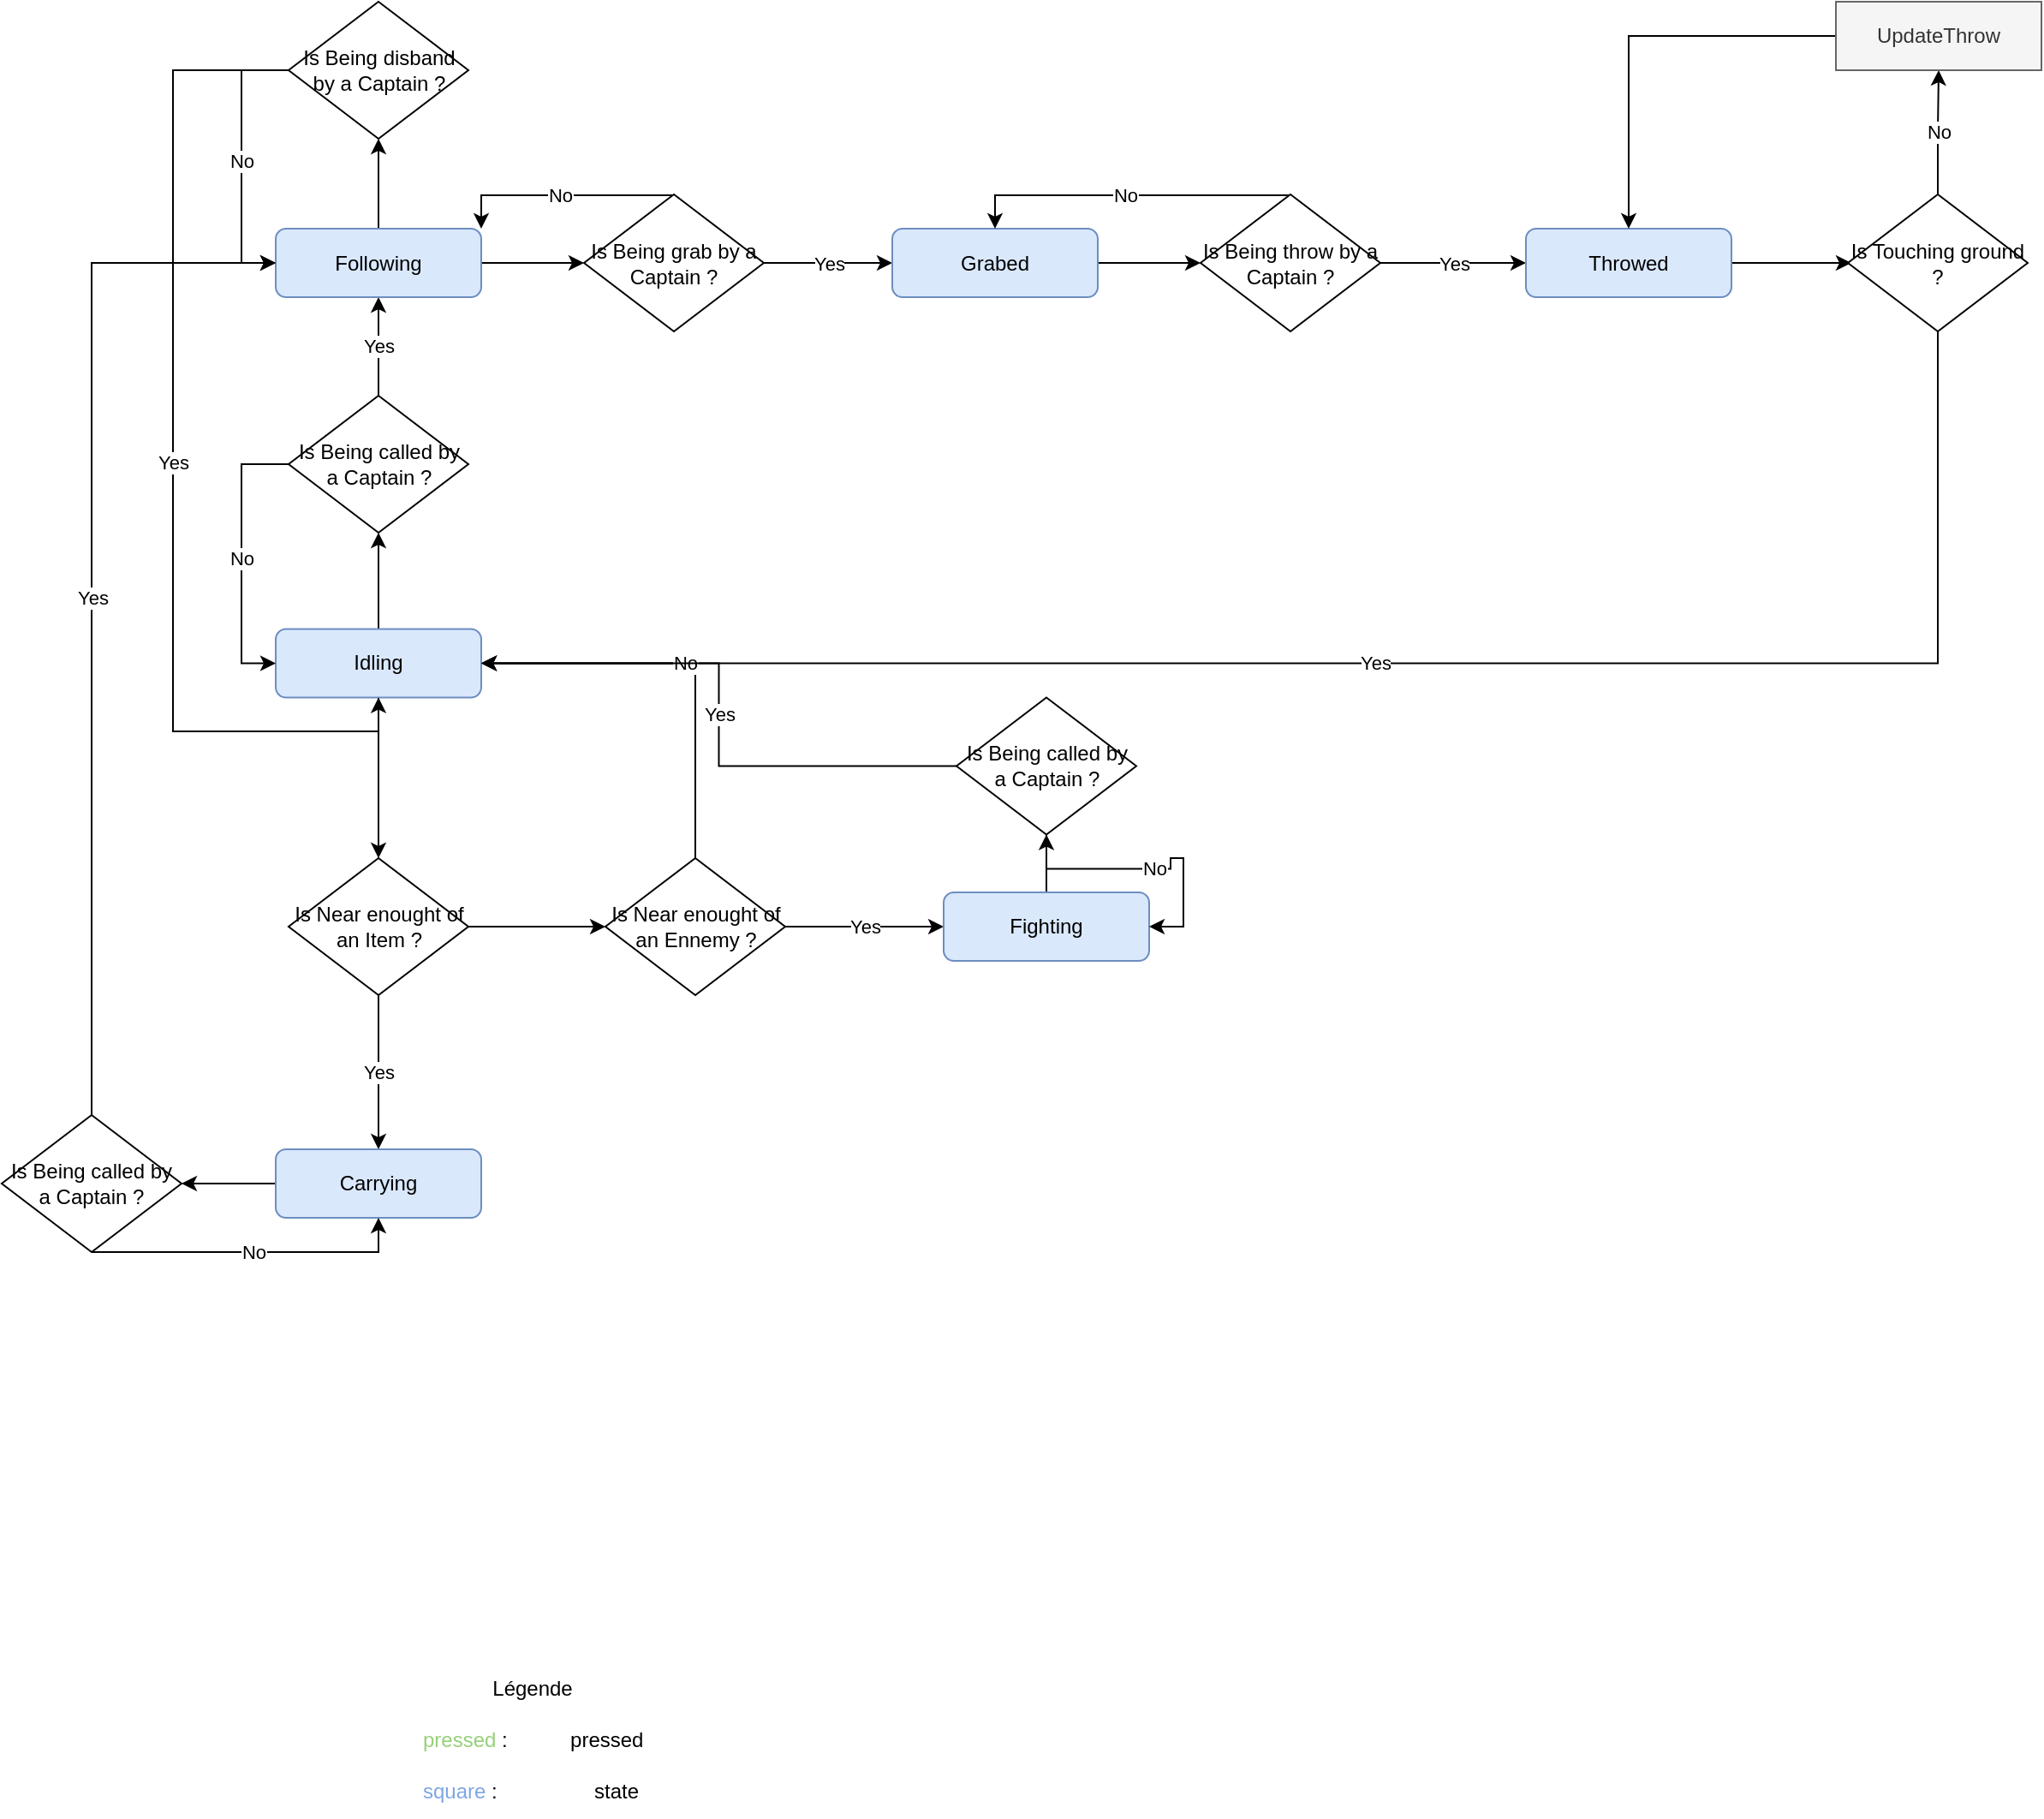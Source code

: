 <mxfile version="24.5.4" type="device">
  <diagram id="C5RBs43oDa-KdzZeNtuy" name="Page-1">
    <mxGraphModel dx="1676" dy="898" grid="1" gridSize="10" guides="1" tooltips="1" connect="1" arrows="1" fold="1" page="1" pageScale="1" pageWidth="827" pageHeight="1169" math="0" shadow="0">
      <root>
        <mxCell id="WIyWlLk6GJQsqaUBKTNV-0" />
        <mxCell id="WIyWlLk6GJQsqaUBKTNV-1" parent="WIyWlLk6GJQsqaUBKTNV-0" />
        <mxCell id="R8iEOmkK_YvopsDsoqmB-18" value="Légende" style="swimlane;fontStyle=0;childLayout=stackLayout;horizontal=1;startSize=30;horizontalStack=0;resizeParent=1;resizeParentMax=0;resizeLast=0;collapsible=1;marginBottom=0;whiteSpace=wrap;html=1;strokeColor=none;" vertex="1" parent="WIyWlLk6GJQsqaUBKTNV-1">
          <mxGeometry x="350" y="1220" width="140" height="90" as="geometry" />
        </mxCell>
        <mxCell id="R8iEOmkK_YvopsDsoqmB-19" value="&lt;font color=&quot;#97d077&quot;&gt;pressed&amp;nbsp;&lt;/font&gt;:&amp;nbsp; &amp;nbsp; &amp;nbsp; &amp;nbsp; &amp;nbsp; &amp;nbsp;pressed" style="text;strokeColor=none;fillColor=none;align=left;verticalAlign=middle;spacingLeft=4;spacingRight=4;overflow=hidden;points=[[0,0.5],[1,0.5]];portConstraint=eastwest;rotatable=0;whiteSpace=wrap;html=1;" vertex="1" parent="R8iEOmkK_YvopsDsoqmB-18">
          <mxGeometry y="30" width="140" height="30" as="geometry" />
        </mxCell>
        <mxCell id="R8iEOmkK_YvopsDsoqmB-20" value="&lt;font color=&quot;#7ea6e0&quot;&gt;square&amp;nbsp;&lt;/font&gt;:&amp;nbsp; &amp;nbsp; &amp;nbsp; &amp;nbsp; &amp;nbsp; &amp;nbsp; &amp;nbsp; &amp;nbsp; &amp;nbsp;state" style="text;strokeColor=none;fillColor=none;align=left;verticalAlign=middle;spacingLeft=4;spacingRight=4;overflow=hidden;points=[[0,0.5],[1,0.5]];portConstraint=eastwest;rotatable=0;whiteSpace=wrap;html=1;" vertex="1" parent="R8iEOmkK_YvopsDsoqmB-18">
          <mxGeometry y="60" width="140" height="30" as="geometry" />
        </mxCell>
        <mxCell id="R8iEOmkK_YvopsDsoqmB-66" style="edgeStyle=orthogonalEdgeStyle;rounded=0;orthogonalLoop=1;jettySize=auto;html=1;" edge="1" parent="WIyWlLk6GJQsqaUBKTNV-1" source="R8iEOmkK_YvopsDsoqmB-65" target="R8iEOmkK_YvopsDsoqmB-67">
          <mxGeometry relative="1" as="geometry">
            <mxPoint x="330.0" y="580" as="targetPoint" />
          </mxGeometry>
        </mxCell>
        <mxCell id="R8iEOmkK_YvopsDsoqmB-91" style="edgeStyle=orthogonalEdgeStyle;rounded=0;orthogonalLoop=1;jettySize=auto;html=1;" edge="1" parent="WIyWlLk6GJQsqaUBKTNV-1" source="R8iEOmkK_YvopsDsoqmB-65" target="R8iEOmkK_YvopsDsoqmB-92">
          <mxGeometry relative="1" as="geometry">
            <mxPoint x="330" y="770" as="targetPoint" />
          </mxGeometry>
        </mxCell>
        <mxCell id="R8iEOmkK_YvopsDsoqmB-65" value="Idling" style="rounded=1;whiteSpace=wrap;html=1;fontSize=12;glass=0;strokeWidth=1;shadow=0;fillColor=#dae8fc;strokeColor=#6c8ebf;" vertex="1" parent="WIyWlLk6GJQsqaUBKTNV-1">
          <mxGeometry x="270" y="616.25" width="120" height="40" as="geometry" />
        </mxCell>
        <mxCell id="R8iEOmkK_YvopsDsoqmB-68" value="No" style="edgeStyle=orthogonalEdgeStyle;rounded=0;orthogonalLoop=1;jettySize=auto;html=1;entryX=0;entryY=0.5;entryDx=0;entryDy=0;" edge="1" parent="WIyWlLk6GJQsqaUBKTNV-1" source="R8iEOmkK_YvopsDsoqmB-67" target="R8iEOmkK_YvopsDsoqmB-65">
          <mxGeometry relative="1" as="geometry">
            <mxPoint x="240.0" y="520" as="targetPoint" />
            <Array as="points">
              <mxPoint x="250" y="520" />
              <mxPoint x="250" y="636" />
            </Array>
          </mxGeometry>
        </mxCell>
        <mxCell id="R8iEOmkK_YvopsDsoqmB-69" value="Yes" style="edgeStyle=orthogonalEdgeStyle;rounded=0;orthogonalLoop=1;jettySize=auto;html=1;entryX=0.5;entryY=1;entryDx=0;entryDy=0;" edge="1" parent="WIyWlLk6GJQsqaUBKTNV-1" source="R8iEOmkK_YvopsDsoqmB-67" target="R8iEOmkK_YvopsDsoqmB-70">
          <mxGeometry relative="1" as="geometry">
            <mxPoint x="330.0" y="430" as="targetPoint" />
          </mxGeometry>
        </mxCell>
        <mxCell id="R8iEOmkK_YvopsDsoqmB-67" value="Is Being called by a Captain ?" style="rhombus;whiteSpace=wrap;html=1;" vertex="1" parent="WIyWlLk6GJQsqaUBKTNV-1">
          <mxGeometry x="277.5" y="480" width="105" height="80" as="geometry" />
        </mxCell>
        <mxCell id="R8iEOmkK_YvopsDsoqmB-71" style="edgeStyle=orthogonalEdgeStyle;rounded=0;orthogonalLoop=1;jettySize=auto;html=1;entryX=0.5;entryY=1;entryDx=0;entryDy=0;" edge="1" parent="WIyWlLk6GJQsqaUBKTNV-1" source="R8iEOmkK_YvopsDsoqmB-70" target="R8iEOmkK_YvopsDsoqmB-72">
          <mxGeometry relative="1" as="geometry">
            <mxPoint x="330.0" y="350" as="targetPoint" />
          </mxGeometry>
        </mxCell>
        <mxCell id="R8iEOmkK_YvopsDsoqmB-75" style="edgeStyle=orthogonalEdgeStyle;rounded=0;orthogonalLoop=1;jettySize=auto;html=1;" edge="1" parent="WIyWlLk6GJQsqaUBKTNV-1" source="R8iEOmkK_YvopsDsoqmB-70">
          <mxGeometry relative="1" as="geometry">
            <mxPoint x="450" y="402.5" as="targetPoint" />
          </mxGeometry>
        </mxCell>
        <mxCell id="R8iEOmkK_YvopsDsoqmB-70" value="Following" style="rounded=1;whiteSpace=wrap;html=1;fontSize=12;glass=0;strokeWidth=1;shadow=0;fillColor=#dae8fc;strokeColor=#6c8ebf;" vertex="1" parent="WIyWlLk6GJQsqaUBKTNV-1">
          <mxGeometry x="270" y="382.5" width="120" height="40" as="geometry" />
        </mxCell>
        <mxCell id="R8iEOmkK_YvopsDsoqmB-73" value="No" style="edgeStyle=orthogonalEdgeStyle;rounded=0;orthogonalLoop=1;jettySize=auto;html=1;entryX=0;entryY=0.5;entryDx=0;entryDy=0;" edge="1" parent="WIyWlLk6GJQsqaUBKTNV-1" source="R8iEOmkK_YvopsDsoqmB-72" target="R8iEOmkK_YvopsDsoqmB-70">
          <mxGeometry relative="1" as="geometry">
            <Array as="points">
              <mxPoint x="250" y="290" />
              <mxPoint x="250" y="403" />
            </Array>
          </mxGeometry>
        </mxCell>
        <mxCell id="R8iEOmkK_YvopsDsoqmB-74" value="Yes" style="edgeStyle=orthogonalEdgeStyle;rounded=0;orthogonalLoop=1;jettySize=auto;html=1;entryX=0.5;entryY=1;entryDx=0;entryDy=0;" edge="1" parent="WIyWlLk6GJQsqaUBKTNV-1" source="R8iEOmkK_YvopsDsoqmB-72" target="R8iEOmkK_YvopsDsoqmB-65">
          <mxGeometry relative="1" as="geometry">
            <Array as="points">
              <mxPoint x="210" y="290" />
              <mxPoint x="210" y="676" />
              <mxPoint x="330" y="676" />
            </Array>
          </mxGeometry>
        </mxCell>
        <mxCell id="R8iEOmkK_YvopsDsoqmB-72" value="Is Being disband by a Captain ?" style="rhombus;whiteSpace=wrap;html=1;" vertex="1" parent="WIyWlLk6GJQsqaUBKTNV-1">
          <mxGeometry x="277.5" y="250" width="105" height="80" as="geometry" />
        </mxCell>
        <mxCell id="R8iEOmkK_YvopsDsoqmB-77" value="No" style="edgeStyle=orthogonalEdgeStyle;rounded=0;orthogonalLoop=1;jettySize=auto;html=1;entryX=1;entryY=0;entryDx=0;entryDy=0;" edge="1" parent="WIyWlLk6GJQsqaUBKTNV-1" source="R8iEOmkK_YvopsDsoqmB-76" target="R8iEOmkK_YvopsDsoqmB-70">
          <mxGeometry relative="1" as="geometry">
            <Array as="points">
              <mxPoint x="390" y="363" />
            </Array>
          </mxGeometry>
        </mxCell>
        <mxCell id="R8iEOmkK_YvopsDsoqmB-78" value="Yes" style="edgeStyle=orthogonalEdgeStyle;rounded=0;orthogonalLoop=1;jettySize=auto;html=1;entryX=0;entryY=0.5;entryDx=0;entryDy=0;" edge="1" parent="WIyWlLk6GJQsqaUBKTNV-1" source="R8iEOmkK_YvopsDsoqmB-76" target="R8iEOmkK_YvopsDsoqmB-79">
          <mxGeometry relative="1" as="geometry">
            <mxPoint x="620" y="402.5" as="targetPoint" />
          </mxGeometry>
        </mxCell>
        <mxCell id="R8iEOmkK_YvopsDsoqmB-76" value="Is Being grab by a Captain ?" style="rhombus;whiteSpace=wrap;html=1;" vertex="1" parent="WIyWlLk6GJQsqaUBKTNV-1">
          <mxGeometry x="450" y="362.5" width="105" height="80" as="geometry" />
        </mxCell>
        <mxCell id="R8iEOmkK_YvopsDsoqmB-81" style="edgeStyle=orthogonalEdgeStyle;rounded=0;orthogonalLoop=1;jettySize=auto;html=1;entryX=0;entryY=0.5;entryDx=0;entryDy=0;" edge="1" parent="WIyWlLk6GJQsqaUBKTNV-1" source="R8iEOmkK_YvopsDsoqmB-79" target="R8iEOmkK_YvopsDsoqmB-80">
          <mxGeometry relative="1" as="geometry" />
        </mxCell>
        <mxCell id="R8iEOmkK_YvopsDsoqmB-79" value="Grabed" style="rounded=1;whiteSpace=wrap;html=1;fontSize=12;glass=0;strokeWidth=1;shadow=0;fillColor=#dae8fc;strokeColor=#6c8ebf;" vertex="1" parent="WIyWlLk6GJQsqaUBKTNV-1">
          <mxGeometry x="630" y="382.5" width="120" height="40" as="geometry" />
        </mxCell>
        <mxCell id="R8iEOmkK_YvopsDsoqmB-82" value="No" style="edgeStyle=orthogonalEdgeStyle;rounded=0;orthogonalLoop=1;jettySize=auto;html=1;entryX=0.5;entryY=0;entryDx=0;entryDy=0;" edge="1" parent="WIyWlLk6GJQsqaUBKTNV-1" source="R8iEOmkK_YvopsDsoqmB-80" target="R8iEOmkK_YvopsDsoqmB-79">
          <mxGeometry relative="1" as="geometry">
            <Array as="points">
              <mxPoint x="690" y="363" />
            </Array>
          </mxGeometry>
        </mxCell>
        <mxCell id="R8iEOmkK_YvopsDsoqmB-83" value="Yes" style="edgeStyle=orthogonalEdgeStyle;rounded=0;orthogonalLoop=1;jettySize=auto;html=1;entryX=0;entryY=0.5;entryDx=0;entryDy=0;" edge="1" parent="WIyWlLk6GJQsqaUBKTNV-1" source="R8iEOmkK_YvopsDsoqmB-80" target="R8iEOmkK_YvopsDsoqmB-84">
          <mxGeometry relative="1" as="geometry">
            <mxPoint x="990" y="402.5" as="targetPoint" />
          </mxGeometry>
        </mxCell>
        <mxCell id="R8iEOmkK_YvopsDsoqmB-80" value="Is Being throw by a Captain ?" style="rhombus;whiteSpace=wrap;html=1;" vertex="1" parent="WIyWlLk6GJQsqaUBKTNV-1">
          <mxGeometry x="810" y="362.5" width="105" height="80" as="geometry" />
        </mxCell>
        <mxCell id="R8iEOmkK_YvopsDsoqmB-85" style="edgeStyle=orthogonalEdgeStyle;rounded=0;orthogonalLoop=1;jettySize=auto;html=1;" edge="1" parent="WIyWlLk6GJQsqaUBKTNV-1" source="R8iEOmkK_YvopsDsoqmB-84">
          <mxGeometry relative="1" as="geometry">
            <mxPoint x="1190" y="402.5" as="targetPoint" />
          </mxGeometry>
        </mxCell>
        <mxCell id="R8iEOmkK_YvopsDsoqmB-84" value="Throwed" style="rounded=1;whiteSpace=wrap;html=1;fontSize=12;glass=0;strokeWidth=1;shadow=0;fillColor=#dae8fc;strokeColor=#6c8ebf;" vertex="1" parent="WIyWlLk6GJQsqaUBKTNV-1">
          <mxGeometry x="1000" y="382.5" width="120" height="40" as="geometry" />
        </mxCell>
        <mxCell id="R8iEOmkK_YvopsDsoqmB-87" value="No" style="edgeStyle=orthogonalEdgeStyle;rounded=0;orthogonalLoop=1;jettySize=auto;html=1;" edge="1" parent="WIyWlLk6GJQsqaUBKTNV-1" source="R8iEOmkK_YvopsDsoqmB-86" target="R8iEOmkK_YvopsDsoqmB-88">
          <mxGeometry relative="1" as="geometry">
            <mxPoint x="1240.5" y="290" as="targetPoint" />
          </mxGeometry>
        </mxCell>
        <mxCell id="R8iEOmkK_YvopsDsoqmB-90" value="Yes" style="edgeStyle=orthogonalEdgeStyle;rounded=0;orthogonalLoop=1;jettySize=auto;html=1;entryX=1;entryY=0.5;entryDx=0;entryDy=0;" edge="1" parent="WIyWlLk6GJQsqaUBKTNV-1" source="R8iEOmkK_YvopsDsoqmB-86" target="R8iEOmkK_YvopsDsoqmB-65">
          <mxGeometry relative="1" as="geometry">
            <Array as="points">
              <mxPoint x="1241" y="636" />
            </Array>
          </mxGeometry>
        </mxCell>
        <mxCell id="R8iEOmkK_YvopsDsoqmB-86" value="Is Touching ground ?" style="rhombus;whiteSpace=wrap;html=1;" vertex="1" parent="WIyWlLk6GJQsqaUBKTNV-1">
          <mxGeometry x="1188" y="362.5" width="105" height="80" as="geometry" />
        </mxCell>
        <mxCell id="R8iEOmkK_YvopsDsoqmB-89" style="edgeStyle=orthogonalEdgeStyle;rounded=0;orthogonalLoop=1;jettySize=auto;html=1;entryX=0.5;entryY=0;entryDx=0;entryDy=0;" edge="1" parent="WIyWlLk6GJQsqaUBKTNV-1" source="R8iEOmkK_YvopsDsoqmB-88" target="R8iEOmkK_YvopsDsoqmB-84">
          <mxGeometry relative="1" as="geometry" />
        </mxCell>
        <mxCell id="R8iEOmkK_YvopsDsoqmB-88" value="UpdateThrow" style="rounded=0;whiteSpace=wrap;html=1;fontSize=12;glass=0;strokeWidth=1;shadow=0;fillColor=#f5f5f5;fontColor=#333333;strokeColor=#666666;" vertex="1" parent="WIyWlLk6GJQsqaUBKTNV-1">
          <mxGeometry x="1181" y="250" width="120" height="40" as="geometry" />
        </mxCell>
        <mxCell id="R8iEOmkK_YvopsDsoqmB-94" value="Yes" style="edgeStyle=orthogonalEdgeStyle;rounded=0;orthogonalLoop=1;jettySize=auto;html=1;entryX=0.5;entryY=0;entryDx=0;entryDy=0;" edge="1" parent="WIyWlLk6GJQsqaUBKTNV-1" source="R8iEOmkK_YvopsDsoqmB-92" target="R8iEOmkK_YvopsDsoqmB-95">
          <mxGeometry relative="1" as="geometry">
            <mxPoint x="330" y="920" as="targetPoint" />
          </mxGeometry>
        </mxCell>
        <mxCell id="R8iEOmkK_YvopsDsoqmB-102" value="" style="edgeStyle=orthogonalEdgeStyle;rounded=0;orthogonalLoop=1;jettySize=auto;html=1;" edge="1" parent="WIyWlLk6GJQsqaUBKTNV-1" source="R8iEOmkK_YvopsDsoqmB-92" target="R8iEOmkK_YvopsDsoqmB-101">
          <mxGeometry relative="1" as="geometry" />
        </mxCell>
        <mxCell id="R8iEOmkK_YvopsDsoqmB-92" value="Is Near enought of an Item ?" style="rhombus;whiteSpace=wrap;html=1;" vertex="1" parent="WIyWlLk6GJQsqaUBKTNV-1">
          <mxGeometry x="277.5" y="750" width="105" height="80" as="geometry" />
        </mxCell>
        <mxCell id="R8iEOmkK_YvopsDsoqmB-97" style="edgeStyle=orthogonalEdgeStyle;rounded=0;orthogonalLoop=1;jettySize=auto;html=1;entryX=1;entryY=0.5;entryDx=0;entryDy=0;" edge="1" parent="WIyWlLk6GJQsqaUBKTNV-1" source="R8iEOmkK_YvopsDsoqmB-95" target="R8iEOmkK_YvopsDsoqmB-96">
          <mxGeometry relative="1" as="geometry" />
        </mxCell>
        <mxCell id="R8iEOmkK_YvopsDsoqmB-95" value="Carrying" style="rounded=1;whiteSpace=wrap;html=1;fontSize=12;glass=0;strokeWidth=1;shadow=0;fillColor=#dae8fc;strokeColor=#6c8ebf;" vertex="1" parent="WIyWlLk6GJQsqaUBKTNV-1">
          <mxGeometry x="270" y="920" width="120" height="40" as="geometry" />
        </mxCell>
        <mxCell id="R8iEOmkK_YvopsDsoqmB-98" value="Yes" style="edgeStyle=orthogonalEdgeStyle;rounded=0;orthogonalLoop=1;jettySize=auto;html=1;entryX=0;entryY=0.5;entryDx=0;entryDy=0;" edge="1" parent="WIyWlLk6GJQsqaUBKTNV-1" source="R8iEOmkK_YvopsDsoqmB-96" target="R8iEOmkK_YvopsDsoqmB-70">
          <mxGeometry relative="1" as="geometry">
            <Array as="points">
              <mxPoint x="163" y="403" />
            </Array>
          </mxGeometry>
        </mxCell>
        <mxCell id="R8iEOmkK_YvopsDsoqmB-99" value="No" style="edgeStyle=orthogonalEdgeStyle;rounded=0;orthogonalLoop=1;jettySize=auto;html=1;entryX=0.5;entryY=1;entryDx=0;entryDy=0;" edge="1" parent="WIyWlLk6GJQsqaUBKTNV-1" source="R8iEOmkK_YvopsDsoqmB-96" target="R8iEOmkK_YvopsDsoqmB-95">
          <mxGeometry relative="1" as="geometry">
            <Array as="points">
              <mxPoint x="330" y="980" />
            </Array>
          </mxGeometry>
        </mxCell>
        <mxCell id="R8iEOmkK_YvopsDsoqmB-96" value="Is Being called by a Captain ?" style="rhombus;whiteSpace=wrap;html=1;" vertex="1" parent="WIyWlLk6GJQsqaUBKTNV-1">
          <mxGeometry x="110" y="900" width="105" height="80" as="geometry" />
        </mxCell>
        <mxCell id="R8iEOmkK_YvopsDsoqmB-103" value="No" style="edgeStyle=orthogonalEdgeStyle;rounded=0;orthogonalLoop=1;jettySize=auto;html=1;entryX=1;entryY=0.5;entryDx=0;entryDy=0;" edge="1" parent="WIyWlLk6GJQsqaUBKTNV-1" source="R8iEOmkK_YvopsDsoqmB-101" target="R8iEOmkK_YvopsDsoqmB-65">
          <mxGeometry relative="1" as="geometry">
            <Array as="points">
              <mxPoint x="515" y="636" />
            </Array>
          </mxGeometry>
        </mxCell>
        <mxCell id="R8iEOmkK_YvopsDsoqmB-104" value="Yes" style="edgeStyle=orthogonalEdgeStyle;rounded=0;orthogonalLoop=1;jettySize=auto;html=1;" edge="1" parent="WIyWlLk6GJQsqaUBKTNV-1" source="R8iEOmkK_YvopsDsoqmB-101">
          <mxGeometry relative="1" as="geometry">
            <mxPoint x="660" y="790" as="targetPoint" />
          </mxGeometry>
        </mxCell>
        <mxCell id="R8iEOmkK_YvopsDsoqmB-101" value="Is Near enought of an Ennemy ?" style="rhombus;whiteSpace=wrap;html=1;" vertex="1" parent="WIyWlLk6GJQsqaUBKTNV-1">
          <mxGeometry x="462.5" y="750" width="105" height="80" as="geometry" />
        </mxCell>
        <mxCell id="R8iEOmkK_YvopsDsoqmB-107" style="edgeStyle=orthogonalEdgeStyle;rounded=0;orthogonalLoop=1;jettySize=auto;html=1;entryX=0.5;entryY=1;entryDx=0;entryDy=0;" edge="1" parent="WIyWlLk6GJQsqaUBKTNV-1" source="R8iEOmkK_YvopsDsoqmB-105" target="R8iEOmkK_YvopsDsoqmB-106">
          <mxGeometry relative="1" as="geometry" />
        </mxCell>
        <mxCell id="R8iEOmkK_YvopsDsoqmB-105" value="Fighting" style="rounded=1;whiteSpace=wrap;html=1;fontSize=12;glass=0;strokeWidth=1;shadow=0;fillColor=#dae8fc;strokeColor=#6c8ebf;" vertex="1" parent="WIyWlLk6GJQsqaUBKTNV-1">
          <mxGeometry x="660" y="770" width="120" height="40" as="geometry" />
        </mxCell>
        <mxCell id="R8iEOmkK_YvopsDsoqmB-108" value="Yes" style="edgeStyle=orthogonalEdgeStyle;rounded=0;orthogonalLoop=1;jettySize=auto;html=1;entryX=1;entryY=0.5;entryDx=0;entryDy=0;" edge="1" parent="WIyWlLk6GJQsqaUBKTNV-1" source="R8iEOmkK_YvopsDsoqmB-106" target="R8iEOmkK_YvopsDsoqmB-65">
          <mxGeometry relative="1" as="geometry" />
        </mxCell>
        <mxCell id="R8iEOmkK_YvopsDsoqmB-109" value="No" style="edgeStyle=orthogonalEdgeStyle;rounded=0;orthogonalLoop=1;jettySize=auto;html=1;entryX=1;entryY=0.5;entryDx=0;entryDy=0;" edge="1" parent="WIyWlLk6GJQsqaUBKTNV-1" source="R8iEOmkK_YvopsDsoqmB-106" target="R8iEOmkK_YvopsDsoqmB-105">
          <mxGeometry relative="1" as="geometry" />
        </mxCell>
        <mxCell id="R8iEOmkK_YvopsDsoqmB-106" value="Is Being called by a Captain ?" style="rhombus;whiteSpace=wrap;html=1;" vertex="1" parent="WIyWlLk6GJQsqaUBKTNV-1">
          <mxGeometry x="667.5" y="656.25" width="105" height="80" as="geometry" />
        </mxCell>
      </root>
    </mxGraphModel>
  </diagram>
</mxfile>
